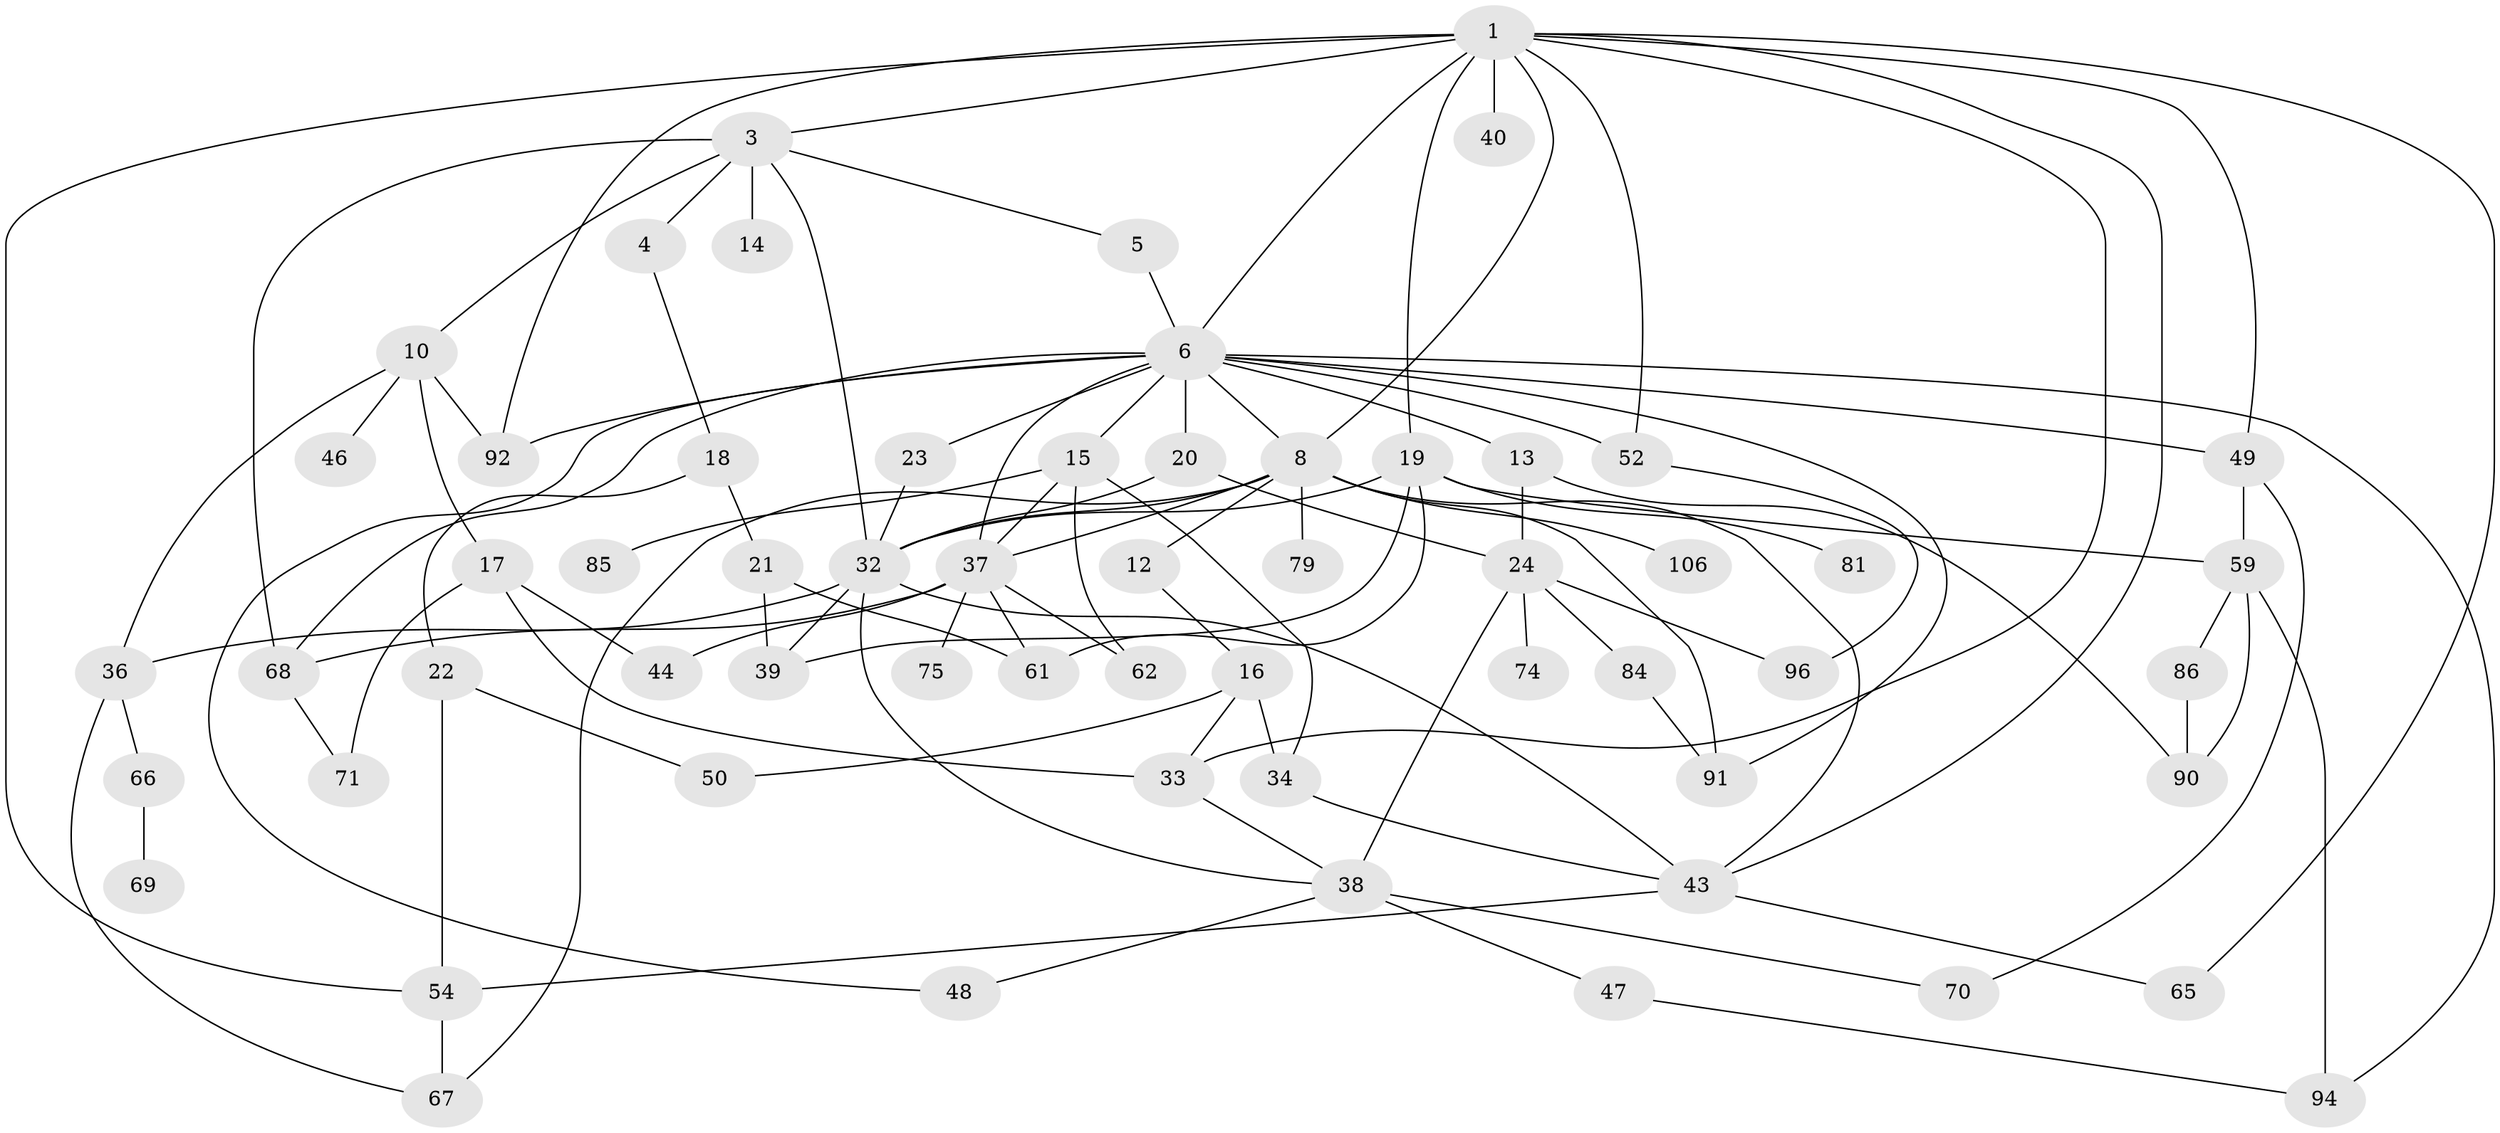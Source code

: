 // original degree distribution, {6: 0.05, 4: 0.175, 7: 0.016666666666666666, 2: 0.25833333333333336, 5: 0.06666666666666667, 1: 0.21666666666666667, 3: 0.21666666666666667}
// Generated by graph-tools (version 1.1) at 2025/13/03/09/25 04:13:30]
// undirected, 60 vertices, 106 edges
graph export_dot {
graph [start="1"]
  node [color=gray90,style=filled];
  1 [super="+2+31"];
  3;
  4;
  5;
  6 [super="+7+117"];
  8 [super="+26+11"];
  10;
  12;
  13 [super="+30"];
  14;
  15 [super="+58"];
  16;
  17;
  18;
  19 [super="+89+51"];
  20;
  21 [super="+63"];
  22 [super="+35"];
  23;
  24 [super="+27"];
  32 [super="+102+107"];
  33 [super="+103+56"];
  34 [super="+97+95+78"];
  36;
  37 [super="+41+80+93"];
  38 [super="+42+87"];
  39;
  40;
  43 [super="+45+72"];
  44 [super="+55"];
  46;
  47;
  48;
  49 [super="+57"];
  50 [super="+88+64"];
  52;
  54 [super="+76+83+60"];
  59 [super="+77"];
  61;
  62;
  65 [super="+115"];
  66;
  67 [super="+113+101"];
  68 [super="+112+98"];
  69;
  70;
  71;
  74;
  75;
  79;
  81;
  84;
  85;
  86;
  90 [super="+108"];
  91 [super="+119"];
  92;
  94 [super="+120"];
  96;
  106;
  1 -- 3;
  1 -- 8;
  1 -- 40;
  1 -- 19 [weight=2];
  1 -- 52;
  1 -- 49;
  1 -- 43;
  1 -- 65;
  1 -- 33;
  1 -- 6;
  1 -- 54;
  1 -- 92;
  3 -- 4;
  3 -- 5;
  3 -- 10;
  3 -- 14;
  3 -- 68;
  3 -- 32;
  4 -- 18;
  5 -- 6;
  6 -- 20 [weight=2];
  6 -- 68;
  6 -- 8;
  6 -- 13;
  6 -- 15;
  6 -- 48;
  6 -- 49;
  6 -- 52;
  6 -- 23;
  6 -- 91;
  6 -- 92;
  6 -- 94;
  6 -- 37 [weight=2];
  8 -- 79;
  8 -- 106;
  8 -- 43;
  8 -- 67;
  8 -- 37;
  8 -- 12;
  8 -- 32;
  8 -- 91;
  10 -- 17;
  10 -- 36;
  10 -- 46;
  10 -- 92;
  12 -- 16;
  13 -- 24;
  13 -- 90;
  15 -- 34;
  15 -- 37;
  15 -- 85;
  15 -- 62;
  16 -- 50;
  16 -- 34;
  16 -- 33;
  17 -- 33;
  17 -- 71;
  17 -- 44;
  18 -- 21;
  18 -- 22;
  19 -- 59;
  19 -- 39;
  19 -- 32;
  19 -- 81;
  19 -- 61;
  20 -- 32;
  20 -- 24;
  21 -- 39;
  21 -- 61;
  22 -- 50;
  22 -- 54;
  23 -- 32;
  24 -- 96 [weight=2];
  24 -- 84;
  24 -- 38;
  24 -- 74;
  32 -- 39;
  32 -- 38;
  32 -- 36;
  32 -- 43;
  33 -- 38;
  34 -- 43;
  36 -- 66;
  36 -- 67;
  37 -- 75;
  37 -- 44;
  37 -- 61;
  37 -- 62;
  37 -- 68;
  38 -- 48;
  38 -- 70;
  38 -- 47;
  43 -- 65;
  43 -- 54;
  47 -- 94;
  49 -- 70;
  49 -- 59;
  52 -- 96;
  54 -- 67;
  59 -- 90;
  59 -- 94;
  59 -- 86;
  66 -- 69;
  68 -- 71;
  84 -- 91;
  86 -- 90;
}
